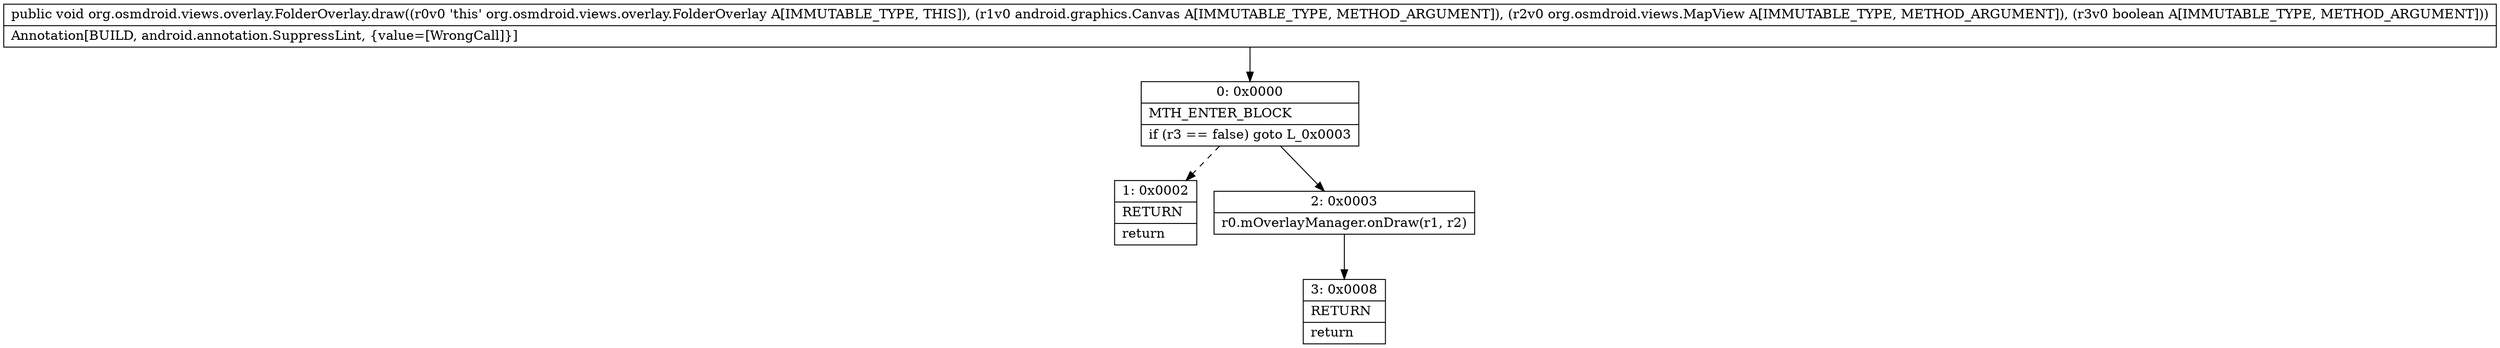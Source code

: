 digraph "CFG fororg.osmdroid.views.overlay.FolderOverlay.draw(Landroid\/graphics\/Canvas;Lorg\/osmdroid\/views\/MapView;Z)V" {
Node_0 [shape=record,label="{0\:\ 0x0000|MTH_ENTER_BLOCK\l|if (r3 == false) goto L_0x0003\l}"];
Node_1 [shape=record,label="{1\:\ 0x0002|RETURN\l|return\l}"];
Node_2 [shape=record,label="{2\:\ 0x0003|r0.mOverlayManager.onDraw(r1, r2)\l}"];
Node_3 [shape=record,label="{3\:\ 0x0008|RETURN\l|return\l}"];
MethodNode[shape=record,label="{public void org.osmdroid.views.overlay.FolderOverlay.draw((r0v0 'this' org.osmdroid.views.overlay.FolderOverlay A[IMMUTABLE_TYPE, THIS]), (r1v0 android.graphics.Canvas A[IMMUTABLE_TYPE, METHOD_ARGUMENT]), (r2v0 org.osmdroid.views.MapView A[IMMUTABLE_TYPE, METHOD_ARGUMENT]), (r3v0 boolean A[IMMUTABLE_TYPE, METHOD_ARGUMENT]))  | Annotation[BUILD, android.annotation.SuppressLint, \{value=[WrongCall]\}]\l}"];
MethodNode -> Node_0;
Node_0 -> Node_1[style=dashed];
Node_0 -> Node_2;
Node_2 -> Node_3;
}

